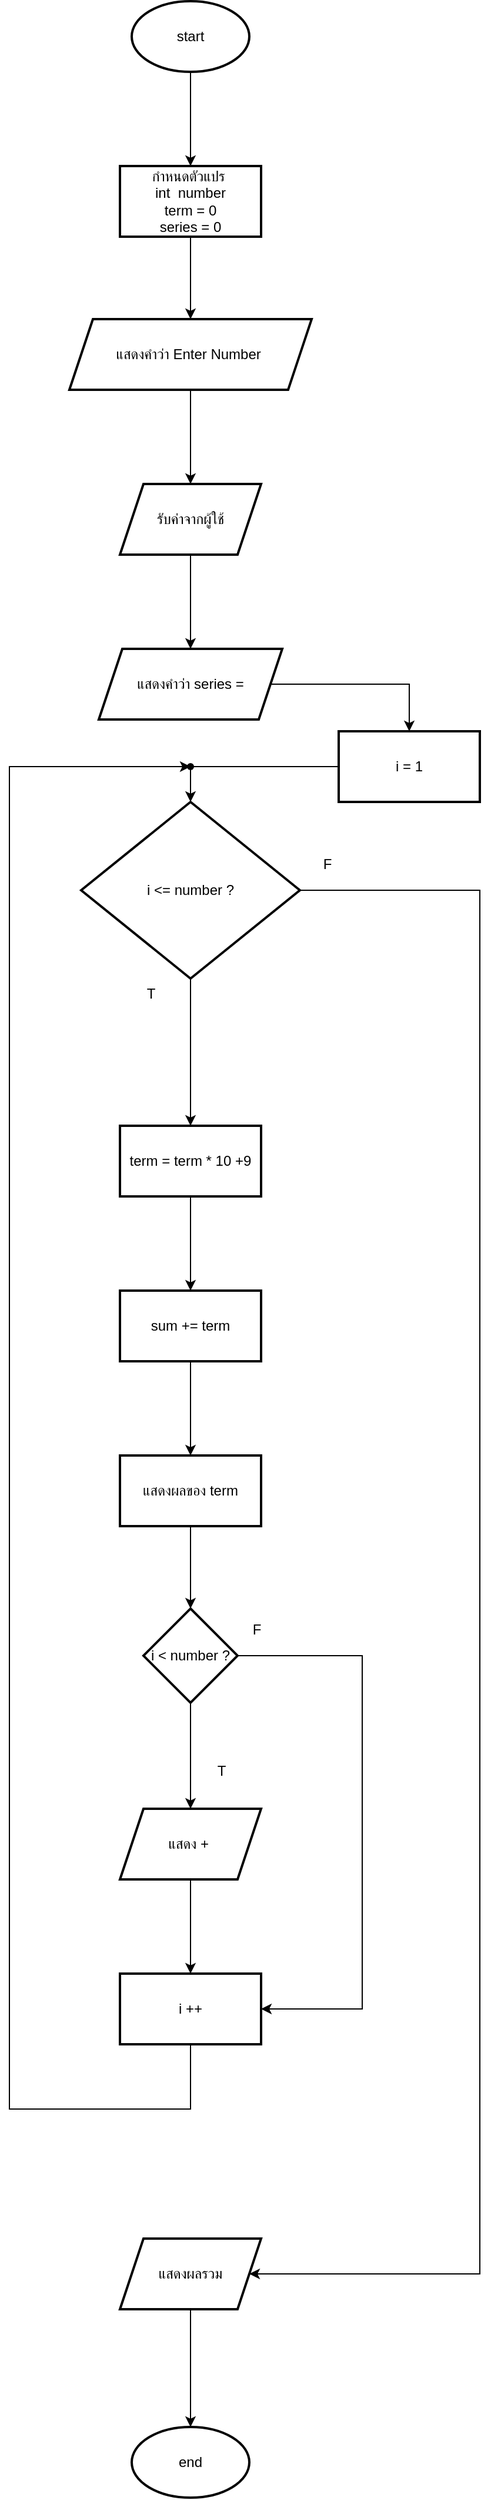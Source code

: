 <mxfile version="25.0.3">
  <diagram name="หน้า-1" id="Ynq5Ag4JuF6pFpJywq_N">
    <mxGraphModel dx="1034" dy="446" grid="1" gridSize="10" guides="1" tooltips="1" connect="1" arrows="1" fold="1" page="1" pageScale="1" pageWidth="827" pageHeight="1169" math="0" shadow="0">
      <root>
        <mxCell id="0" />
        <mxCell id="1" parent="0" />
        <mxCell id="MVYVEAA_Kf6R7zkhuGr3-3" value="" style="edgeStyle=orthogonalEdgeStyle;rounded=0;orthogonalLoop=1;jettySize=auto;html=1;" edge="1" parent="1" source="MVYVEAA_Kf6R7zkhuGr3-1" target="MVYVEAA_Kf6R7zkhuGr3-2">
          <mxGeometry relative="1" as="geometry" />
        </mxCell>
        <mxCell id="MVYVEAA_Kf6R7zkhuGr3-1" value="start" style="strokeWidth=2;html=1;shape=mxgraph.flowchart.start_1;whiteSpace=wrap;" vertex="1" parent="1">
          <mxGeometry x="364" y="40" width="100" height="60" as="geometry" />
        </mxCell>
        <mxCell id="MVYVEAA_Kf6R7zkhuGr3-5" value="" style="edgeStyle=orthogonalEdgeStyle;rounded=0;orthogonalLoop=1;jettySize=auto;html=1;" edge="1" parent="1" source="MVYVEAA_Kf6R7zkhuGr3-2" target="MVYVEAA_Kf6R7zkhuGr3-4">
          <mxGeometry relative="1" as="geometry" />
        </mxCell>
        <mxCell id="MVYVEAA_Kf6R7zkhuGr3-2" value="กำหนดตัวแปร&amp;nbsp;&lt;div&gt;int&amp;nbsp;&amp;nbsp;&lt;span style=&quot;background-color: initial;&quot;&gt;number&lt;/span&gt;&lt;/div&gt;&lt;div&gt;&lt;span style=&quot;background-color: initial;&quot;&gt;term = 0&lt;/span&gt;&lt;/div&gt;&lt;div&gt;&lt;span style=&quot;background-color: initial;&quot;&gt;series = 0&lt;/span&gt;&lt;/div&gt;" style="whiteSpace=wrap;html=1;strokeWidth=2;" vertex="1" parent="1">
          <mxGeometry x="354" y="180" width="120" height="60" as="geometry" />
        </mxCell>
        <mxCell id="MVYVEAA_Kf6R7zkhuGr3-7" value="" style="edgeStyle=orthogonalEdgeStyle;rounded=0;orthogonalLoop=1;jettySize=auto;html=1;" edge="1" parent="1" source="MVYVEAA_Kf6R7zkhuGr3-4" target="MVYVEAA_Kf6R7zkhuGr3-6">
          <mxGeometry relative="1" as="geometry" />
        </mxCell>
        <mxCell id="MVYVEAA_Kf6R7zkhuGr3-4" value="แสดงคำว่า Enter Number&amp;nbsp;" style="shape=parallelogram;perimeter=parallelogramPerimeter;whiteSpace=wrap;html=1;fixedSize=1;strokeWidth=2;" vertex="1" parent="1">
          <mxGeometry x="311" y="310" width="206" height="60" as="geometry" />
        </mxCell>
        <mxCell id="MVYVEAA_Kf6R7zkhuGr3-9" value="" style="edgeStyle=orthogonalEdgeStyle;rounded=0;orthogonalLoop=1;jettySize=auto;html=1;" edge="1" parent="1" source="MVYVEAA_Kf6R7zkhuGr3-6" target="MVYVEAA_Kf6R7zkhuGr3-8">
          <mxGeometry relative="1" as="geometry" />
        </mxCell>
        <mxCell id="MVYVEAA_Kf6R7zkhuGr3-6" value="รับค่าจากผู้ใช้" style="shape=parallelogram;perimeter=parallelogramPerimeter;whiteSpace=wrap;html=1;fixedSize=1;strokeWidth=2;" vertex="1" parent="1">
          <mxGeometry x="354" y="450" width="120" height="60" as="geometry" />
        </mxCell>
        <mxCell id="MVYVEAA_Kf6R7zkhuGr3-29" value="" style="edgeStyle=orthogonalEdgeStyle;rounded=0;orthogonalLoop=1;jettySize=auto;html=1;" edge="1" parent="1" source="MVYVEAA_Kf6R7zkhuGr3-8" target="MVYVEAA_Kf6R7zkhuGr3-28">
          <mxGeometry relative="1" as="geometry" />
        </mxCell>
        <mxCell id="MVYVEAA_Kf6R7zkhuGr3-8" value="แสดงคำว่า series =" style="shape=parallelogram;perimeter=parallelogramPerimeter;whiteSpace=wrap;html=1;fixedSize=1;strokeWidth=2;" vertex="1" parent="1">
          <mxGeometry x="336" y="590" width="156" height="60" as="geometry" />
        </mxCell>
        <mxCell id="MVYVEAA_Kf6R7zkhuGr3-21" value="" style="edgeStyle=orthogonalEdgeStyle;rounded=0;orthogonalLoop=1;jettySize=auto;html=1;" edge="1" parent="1" source="MVYVEAA_Kf6R7zkhuGr3-18" target="MVYVEAA_Kf6R7zkhuGr3-20">
          <mxGeometry relative="1" as="geometry" />
        </mxCell>
        <mxCell id="MVYVEAA_Kf6R7zkhuGr3-51" value="" style="edgeStyle=orthogonalEdgeStyle;rounded=0;orthogonalLoop=1;jettySize=auto;html=1;" edge="1" parent="1" source="MVYVEAA_Kf6R7zkhuGr3-18" target="MVYVEAA_Kf6R7zkhuGr3-48">
          <mxGeometry relative="1" as="geometry">
            <Array as="points">
              <mxPoint x="660" y="795" />
              <mxPoint x="660" y="1970" />
            </Array>
          </mxGeometry>
        </mxCell>
        <mxCell id="MVYVEAA_Kf6R7zkhuGr3-18" value="i &amp;lt;= number ?" style="rhombus;whiteSpace=wrap;html=1;strokeWidth=2;" vertex="1" parent="1">
          <mxGeometry x="321" y="720" width="186" height="150" as="geometry" />
        </mxCell>
        <mxCell id="MVYVEAA_Kf6R7zkhuGr3-23" value="" style="edgeStyle=orthogonalEdgeStyle;rounded=0;orthogonalLoop=1;jettySize=auto;html=1;" edge="1" parent="1" source="MVYVEAA_Kf6R7zkhuGr3-20" target="MVYVEAA_Kf6R7zkhuGr3-22">
          <mxGeometry relative="1" as="geometry" />
        </mxCell>
        <mxCell id="MVYVEAA_Kf6R7zkhuGr3-20" value="term = term * 10 +9" style="whiteSpace=wrap;html=1;strokeWidth=2;" vertex="1" parent="1">
          <mxGeometry x="354" y="995" width="120" height="60" as="geometry" />
        </mxCell>
        <mxCell id="MVYVEAA_Kf6R7zkhuGr3-25" value="" style="edgeStyle=orthogonalEdgeStyle;rounded=0;orthogonalLoop=1;jettySize=auto;html=1;" edge="1" parent="1" source="MVYVEAA_Kf6R7zkhuGr3-22" target="MVYVEAA_Kf6R7zkhuGr3-24">
          <mxGeometry relative="1" as="geometry" />
        </mxCell>
        <mxCell id="MVYVEAA_Kf6R7zkhuGr3-22" value="sum += term" style="whiteSpace=wrap;html=1;strokeWidth=2;" vertex="1" parent="1">
          <mxGeometry x="354" y="1135" width="120" height="60" as="geometry" />
        </mxCell>
        <mxCell id="MVYVEAA_Kf6R7zkhuGr3-33" value="" style="edgeStyle=orthogonalEdgeStyle;rounded=0;orthogonalLoop=1;jettySize=auto;html=1;" edge="1" parent="1" source="MVYVEAA_Kf6R7zkhuGr3-24" target="MVYVEAA_Kf6R7zkhuGr3-32">
          <mxGeometry relative="1" as="geometry" />
        </mxCell>
        <mxCell id="MVYVEAA_Kf6R7zkhuGr3-24" value="แสดงผลของ term" style="whiteSpace=wrap;html=1;strokeWidth=2;" vertex="1" parent="1">
          <mxGeometry x="354" y="1275" width="120" height="60" as="geometry" />
        </mxCell>
        <mxCell id="MVYVEAA_Kf6R7zkhuGr3-31" style="edgeStyle=orthogonalEdgeStyle;rounded=0;orthogonalLoop=1;jettySize=auto;html=1;exitX=0;exitY=0.5;exitDx=0;exitDy=0;entryX=0.5;entryY=0;entryDx=0;entryDy=0;" edge="1" parent="1" source="MVYVEAA_Kf6R7zkhuGr3-28" target="MVYVEAA_Kf6R7zkhuGr3-18">
          <mxGeometry relative="1" as="geometry" />
        </mxCell>
        <mxCell id="MVYVEAA_Kf6R7zkhuGr3-28" value="i = 1" style="whiteSpace=wrap;html=1;strokeWidth=2;" vertex="1" parent="1">
          <mxGeometry x="540" y="660" width="120" height="60" as="geometry" />
        </mxCell>
        <mxCell id="MVYVEAA_Kf6R7zkhuGr3-37" value="" style="edgeStyle=orthogonalEdgeStyle;rounded=0;orthogonalLoop=1;jettySize=auto;html=1;" edge="1" parent="1" source="MVYVEAA_Kf6R7zkhuGr3-32" target="MVYVEAA_Kf6R7zkhuGr3-36">
          <mxGeometry relative="1" as="geometry" />
        </mxCell>
        <mxCell id="MVYVEAA_Kf6R7zkhuGr3-40" style="edgeStyle=orthogonalEdgeStyle;rounded=0;orthogonalLoop=1;jettySize=auto;html=1;exitX=1;exitY=0.5;exitDx=0;exitDy=0;entryX=1;entryY=0.5;entryDx=0;entryDy=0;" edge="1" parent="1" source="MVYVEAA_Kf6R7zkhuGr3-32" target="MVYVEAA_Kf6R7zkhuGr3-38">
          <mxGeometry relative="1" as="geometry">
            <Array as="points">
              <mxPoint x="560" y="1445" />
              <mxPoint x="560" y="1745" />
            </Array>
          </mxGeometry>
        </mxCell>
        <mxCell id="MVYVEAA_Kf6R7zkhuGr3-32" value="i &amp;lt; number ?" style="rhombus;whiteSpace=wrap;html=1;strokeWidth=2;" vertex="1" parent="1">
          <mxGeometry x="374" y="1405" width="80" height="80" as="geometry" />
        </mxCell>
        <mxCell id="MVYVEAA_Kf6R7zkhuGr3-39" value="" style="edgeStyle=orthogonalEdgeStyle;rounded=0;orthogonalLoop=1;jettySize=auto;html=1;" edge="1" parent="1" source="MVYVEAA_Kf6R7zkhuGr3-36" target="MVYVEAA_Kf6R7zkhuGr3-38">
          <mxGeometry relative="1" as="geometry" />
        </mxCell>
        <mxCell id="MVYVEAA_Kf6R7zkhuGr3-36" value="แสดง +&amp;nbsp;" style="shape=parallelogram;perimeter=parallelogramPerimeter;whiteSpace=wrap;html=1;fixedSize=1;strokeWidth=2;" vertex="1" parent="1">
          <mxGeometry x="354" y="1575" width="120" height="60" as="geometry" />
        </mxCell>
        <mxCell id="MVYVEAA_Kf6R7zkhuGr3-43" style="edgeStyle=orthogonalEdgeStyle;rounded=0;orthogonalLoop=1;jettySize=auto;html=1;exitX=0.5;exitY=1;exitDx=0;exitDy=0;" edge="1" parent="1" source="MVYVEAA_Kf6R7zkhuGr3-38" target="MVYVEAA_Kf6R7zkhuGr3-44">
          <mxGeometry relative="1" as="geometry">
            <mxPoint x="240" y="690" as="targetPoint" />
            <Array as="points">
              <mxPoint x="414" y="1830" />
              <mxPoint x="260" y="1830" />
              <mxPoint x="260" y="690" />
            </Array>
          </mxGeometry>
        </mxCell>
        <mxCell id="MVYVEAA_Kf6R7zkhuGr3-38" value="i ++" style="whiteSpace=wrap;html=1;strokeWidth=2;" vertex="1" parent="1">
          <mxGeometry x="354" y="1715" width="120" height="60" as="geometry" />
        </mxCell>
        <mxCell id="MVYVEAA_Kf6R7zkhuGr3-41" value="T" style="text;html=1;align=center;verticalAlign=middle;resizable=0;points=[];autosize=1;strokeColor=none;fillColor=none;" vertex="1" parent="1">
          <mxGeometry x="425" y="1528" width="30" height="30" as="geometry" />
        </mxCell>
        <mxCell id="MVYVEAA_Kf6R7zkhuGr3-42" value="F" style="text;html=1;align=center;verticalAlign=middle;resizable=0;points=[];autosize=1;strokeColor=none;fillColor=none;" vertex="1" parent="1">
          <mxGeometry x="455" y="1408" width="30" height="30" as="geometry" />
        </mxCell>
        <mxCell id="MVYVEAA_Kf6R7zkhuGr3-44" value="" style="shape=waypoint;sketch=0;fillStyle=solid;size=6;pointerEvents=1;points=[];fillColor=none;resizable=0;rotatable=0;perimeter=centerPerimeter;snapToPoint=1;" vertex="1" parent="1">
          <mxGeometry x="404" y="680" width="20" height="20" as="geometry" />
        </mxCell>
        <mxCell id="MVYVEAA_Kf6R7zkhuGr3-55" value="" style="edgeStyle=orthogonalEdgeStyle;rounded=0;orthogonalLoop=1;jettySize=auto;html=1;" edge="1" parent="1" source="MVYVEAA_Kf6R7zkhuGr3-48" target="MVYVEAA_Kf6R7zkhuGr3-54">
          <mxGeometry relative="1" as="geometry" />
        </mxCell>
        <mxCell id="MVYVEAA_Kf6R7zkhuGr3-48" value="แสดงผลรวม" style="shape=parallelogram;perimeter=parallelogramPerimeter;whiteSpace=wrap;html=1;fixedSize=1;strokeWidth=2;" vertex="1" parent="1">
          <mxGeometry x="354" y="1940" width="120" height="60" as="geometry" />
        </mxCell>
        <mxCell id="MVYVEAA_Kf6R7zkhuGr3-52" value="F" style="text;html=1;align=center;verticalAlign=middle;resizable=0;points=[];autosize=1;strokeColor=none;fillColor=none;" vertex="1" parent="1">
          <mxGeometry x="515" y="758" width="30" height="30" as="geometry" />
        </mxCell>
        <mxCell id="MVYVEAA_Kf6R7zkhuGr3-53" value="T" style="text;html=1;align=center;verticalAlign=middle;resizable=0;points=[];autosize=1;strokeColor=none;fillColor=none;" vertex="1" parent="1">
          <mxGeometry x="365" y="868" width="30" height="30" as="geometry" />
        </mxCell>
        <mxCell id="MVYVEAA_Kf6R7zkhuGr3-54" value="end" style="strokeWidth=2;html=1;shape=mxgraph.flowchart.start_1;whiteSpace=wrap;" vertex="1" parent="1">
          <mxGeometry x="364" y="2100" width="100" height="60" as="geometry" />
        </mxCell>
      </root>
    </mxGraphModel>
  </diagram>
</mxfile>
